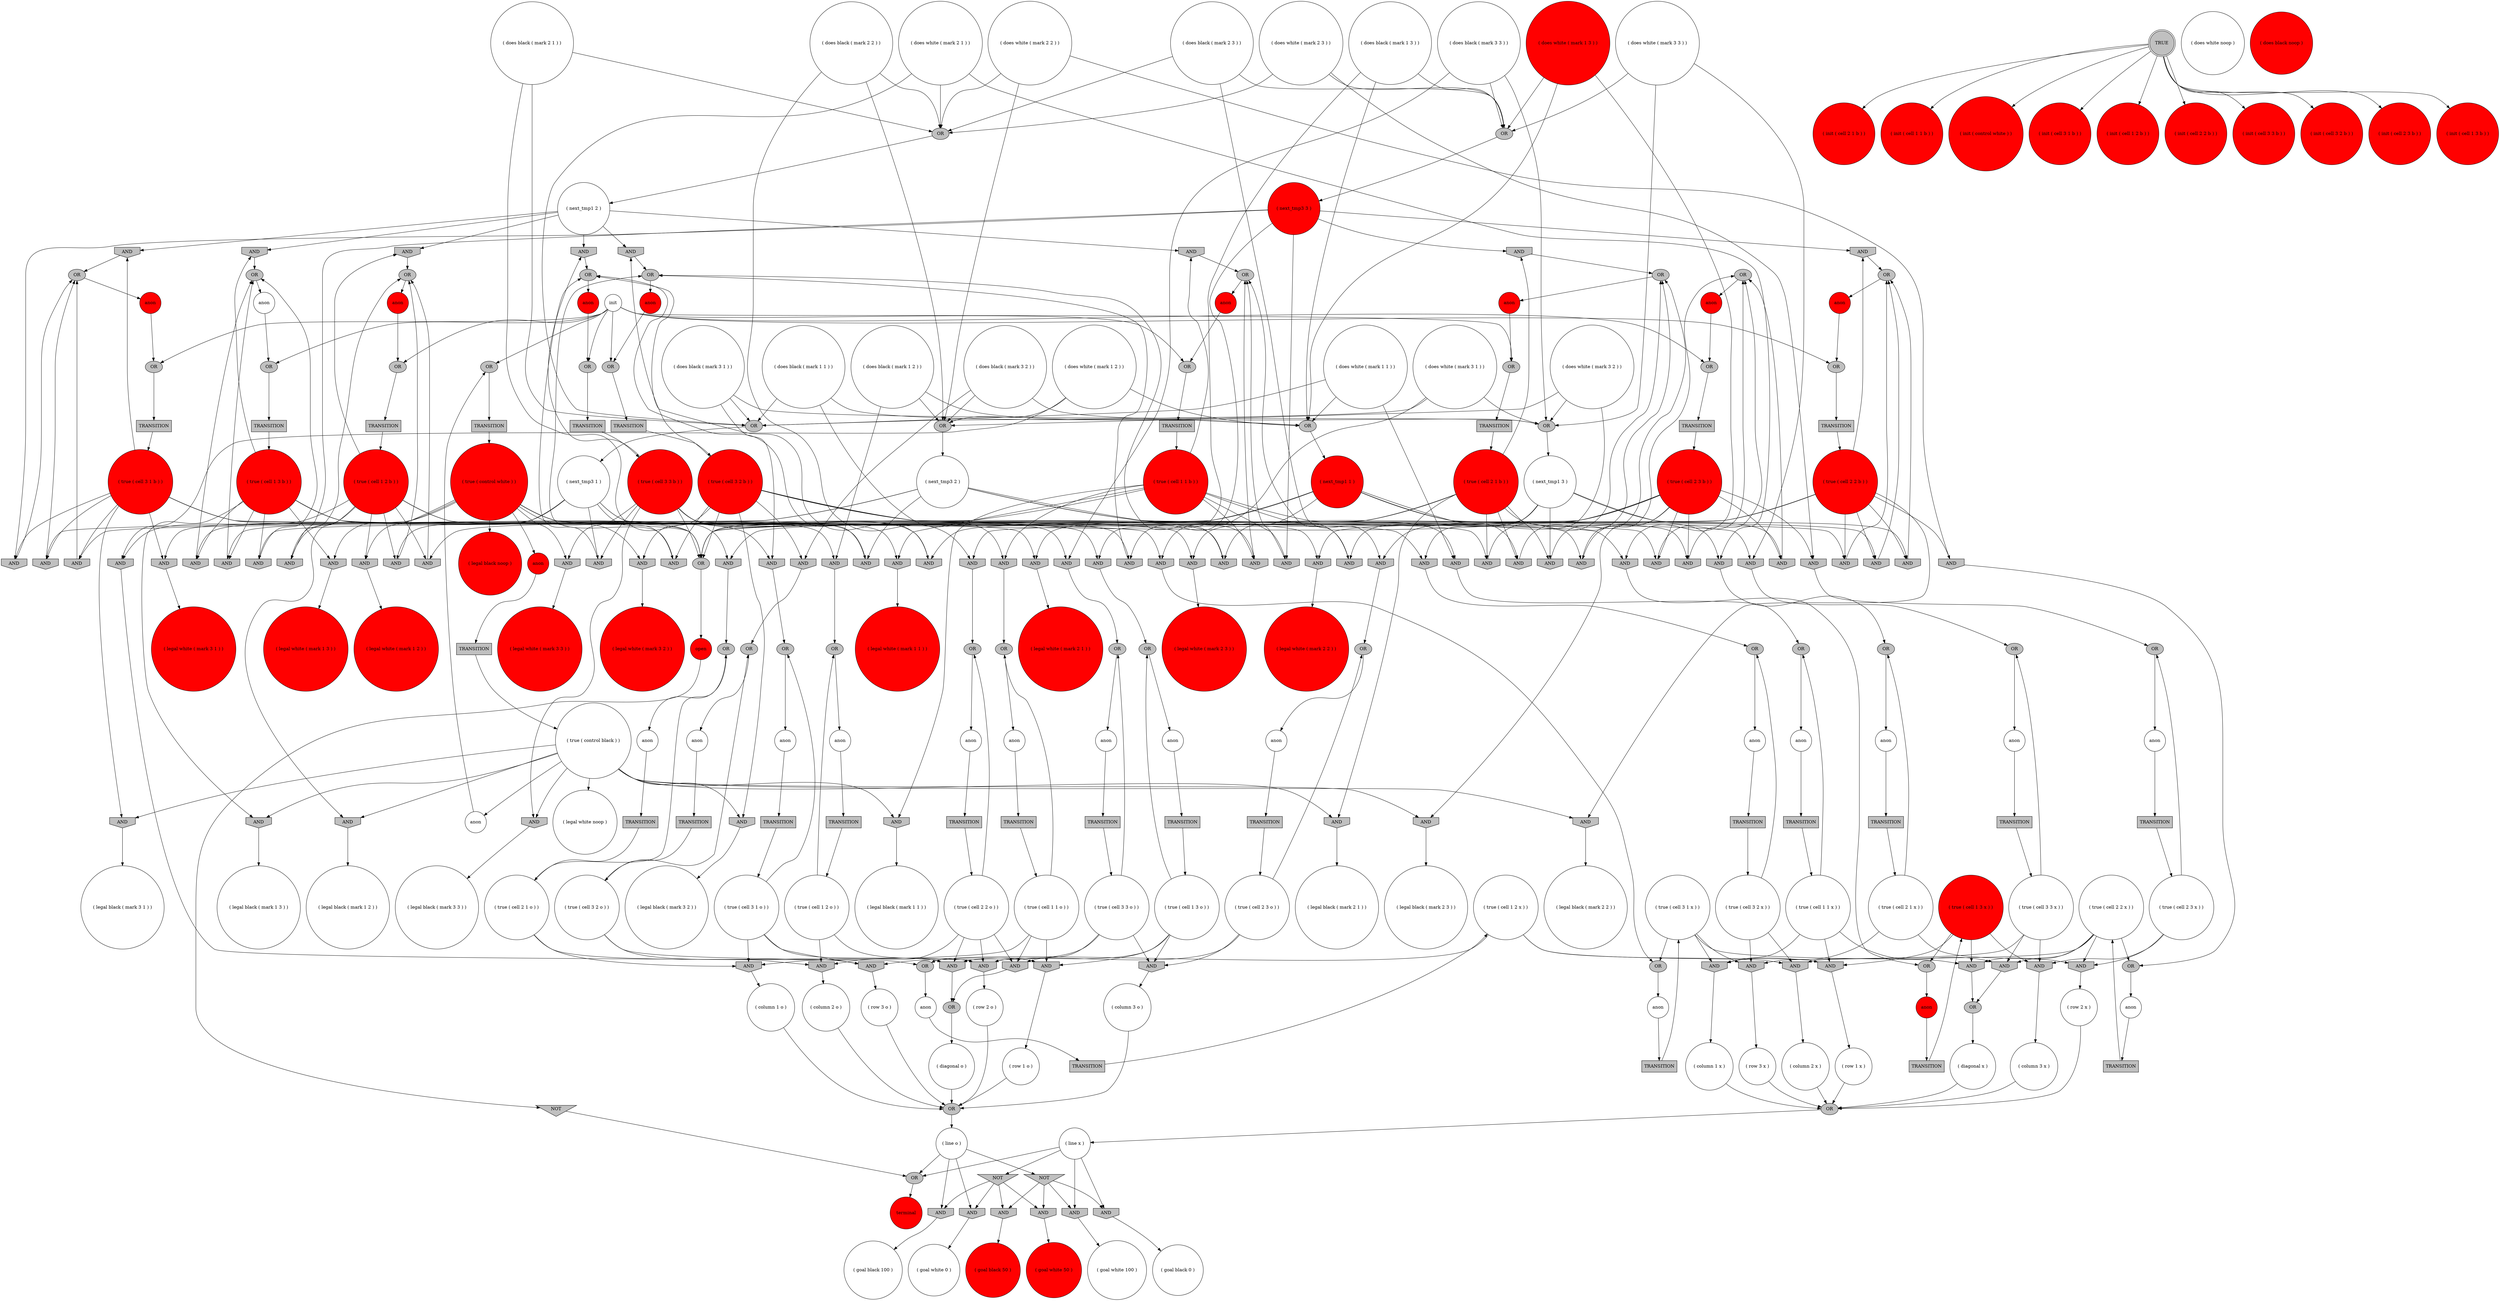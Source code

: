 digraph propNet
{
	"@3110bf99"[shape=ellipse, style= filled, fillcolor=grey, label="OR"]; "@3110bf99"->"@4292eef9"; 
	"@19ca3c6a"[shape=invhouse, style= filled, fillcolor=grey, label="AND"]; "@19ca3c6a"->"@84fc04d"; 
	"@6189c841"[shape=ellipse, style= filled, fillcolor=grey, label="OR"]; "@6189c841"->"@647c2ed9"; 
	"@5b16443e"[shape=box, style= filled, fillcolor=grey, label="TRANSITION"]; "@5b16443e"->"@1c206048"; 
	"@505acb8b"[shape=ellipse, style= filled, fillcolor=grey, label="OR"]; "@505acb8b"->"@78e93be3"; 
	"@2fbb1447"[shape=box, style= filled, fillcolor=grey, label="TRANSITION"]; "@2fbb1447"->"@5b8b9802"; 
	"@41f6a5e9"[shape=circle, style= filled, fillcolor=white, label="anon"]; "@41f6a5e9"->"@54c8ab35"; 
	"@5a959fa9"[shape=ellipse, style= filled, fillcolor=grey, label="OR"]; "@5a959fa9"->"@15253eb5"; 
	"@13159de7"[shape=ellipse, style= filled, fillcolor=grey, label="OR"]; "@13159de7"->"@7031b27a"; 
	"@64e6c17"[shape=box, style= filled, fillcolor=grey, label="TRANSITION"]; "@64e6c17"->"@6ce21f5d"; 
	"@607f3c5b"[shape=invtriangle, style= filled, fillcolor=grey, label="NOT"]; "@607f3c5b"->"@424d4f5e"; "@607f3c5b"->"@54b483bf"; "@607f3c5b"->"@4153abdb"; "@607f3c5b"->"@4097a214"; 
	"@2862fdc2"[shape=circle, style= filled, fillcolor=white, label="( does black ( mark 1 2 ) )"]; "@2862fdc2"->"@37872284"; "@2862fdc2"->"@4f26aa78"; "@2862fdc2"->"@2b842bd6"; 
	"@46e6e5f1"[shape=circle, style= filled, fillcolor=white, label="anon"]; "@46e6e5f1"->"@41282ad4"; 
	"@222f808"[shape=box, style= filled, fillcolor=grey, label="TRANSITION"]; "@222f808"->"@235ff851"; 
	"@5eef4879"[shape=ellipse, style= filled, fillcolor=grey, label="OR"]; "@5eef4879"->"@2f7f30a0"; 
	"@67588300"[shape=invhouse, style= filled, fillcolor=grey, label="AND"]; "@67588300"->"@280685d4"; 
	"@513fc475"[shape=circle, style= filled, fillcolor=red, label="( init ( cell 2 1 b ) )"]; 
	"@302b3e2e"[shape=invhouse, style= filled, fillcolor=grey, label="AND"]; "@302b3e2e"->"@13159de7"; 
	"@1bbbefea"[shape=ellipse, style= filled, fillcolor=grey, label="OR"]; "@1bbbefea"->"@7277073c"; 
	"@78dee892"[shape=box, style= filled, fillcolor=grey, label="TRANSITION"]; "@78dee892"->"@51776d39"; 
	"@55d46b4"[shape=circle, style= filled, fillcolor=red, label="( true ( cell 1 1 b ) )"]; "@55d46b4"->"@53e6692b"; "@55d46b4"->"@20506187"; "@55d46b4"->"@7b1ae274"; "@55d46b4"->"@695f4410"; "@55d46b4"->"@3df9dfd5"; "@55d46b4"->"@3ef63b77"; "@55d46b4"->"@3b56f75d"; "@55d46b4"->"@42aa9567"; "@55d46b4"->"@676c00a9"; 
	"@7ebf324"[shape=circle, style= filled, fillcolor=white, label="anon"]; "@7ebf324"->"@78dee892"; 
	"@501eb4af"[shape=circle, style= filled, fillcolor=white, label="anon"]; "@501eb4af"->"@6b0d29c2"; 
	"@20506187"[shape=invhouse, style= filled, fillcolor=grey, label="AND"]; "@20506187"->"@5eef4879"; 
	"@19ac1e25"[shape=invhouse, style= filled, fillcolor=grey, label="AND"]; "@19ac1e25"->"@13159de7"; 
	"@10bb3372"[shape=circle, style= filled, fillcolor=white, label="( column 1 o )"]; "@10bb3372"->"@27835149"; 
	"@424f5762"[shape=invhouse, style= filled, fillcolor=grey, label="AND"]; "@424f5762"->"@265e24be"; 
	"@290326a1"[shape=circle, style= filled, fillcolor=white, label="( does black ( mark 2 3 ) )"]; "@290326a1"->"@38c57101"; "@290326a1"->"@5a959fa9"; "@290326a1"->"@50bef95e"; 
	"@416ed704"[shape=circle, style= filled, fillcolor=red, label="terminal"]; 
	"@163bb430"[shape=box, style= filled, fillcolor=grey, label="TRANSITION"]; "@163bb430"->"@520b18a8"; 
	"@2e883c86"[shape=circle, style= filled, fillcolor=red, label="( goal black 50 )"]; 
	"@4153abdb"[shape=invhouse, style= filled, fillcolor=grey, label="AND"]; "@4153abdb"->"@4145c27a"; 
	"@75094c7b"[shape=circle, style= filled, fillcolor=white, label="( true ( cell 1 2 o ) )"]; "@75094c7b"->"@3f60ef76"; "@75094c7b"->"@7c91b50f"; "@75094c7b"->"@77c7bb87"; 
	"@4de059d6"[shape=circle, style= filled, fillcolor=white, label="( legal black ( mark 1 3 ) )"]; 
	"@183c3473"[shape=circle, style= filled, fillcolor=red, label="anon"]; "@183c3473"->"@1cba556e"; 
	"@1e4da3e3"[shape=circle, style= filled, fillcolor=white, label="( line o )"]; "@1e4da3e3"->"@8463d02"; "@1e4da3e3"->"@300fa532"; "@1e4da3e3"->"@3e6c7100"; "@1e4da3e3"->"@607f3c5b"; 
	"@d23374d"[shape=invhouse, style= filled, fillcolor=grey, label="AND"]; "@d23374d"->"@89ce410"; 
	"@4e83f71c"[shape=circle, style= filled, fillcolor=red, label="( true ( cell 3 3 b ) )"]; "@4e83f71c"->"@19ca3c6a"; "@4e83f71c"->"@2c2c68e9"; "@4e83f71c"->"@19ac1e25"; "@4e83f71c"->"@521b95a"; "@4e83f71c"->"@e8f3c43"; "@4e83f71c"->"@302b3e2e"; "@4e83f71c"->"@593a7113"; "@4e83f71c"->"@17f7d2ff"; "@4e83f71c"->"@676c00a9"; 
	"@724df132"[shape=box, style= filled, fillcolor=grey, label="TRANSITION"]; "@724df132"->"@20c87d01"; 
	"@76974876"[shape=invhouse, style= filled, fillcolor=grey, label="AND"]; "@76974876"->"@30868754"; 
	"@4292eef9"[shape=circle, style= filled, fillcolor=red, label="anon"]; "@4292eef9"->"@72af4b81"; 
	"@55a5cd40"[shape=ellipse, style= filled, fillcolor=grey, label="OR"]; "@55a5cd40"->"@784650ad"; 
	"@1fe569ac"[shape=circle, style= filled, fillcolor=red, label="( true ( cell 3 1 b ) )"]; "@1fe569ac"->"@1f10be5d"; "@1fe569ac"->"@3d133ead"; "@1fe569ac"->"@67588300"; "@1fe569ac"->"@7fb85da4"; "@1fe569ac"->"@416ba050"; "@1fe569ac"->"@5c2147cb"; "@1fe569ac"->"@2db8d536"; "@1fe569ac"->"@676c00a9"; "@1fe569ac"->"@47c65163"; 
	"@22802495"[shape=invhouse, style= filled, fillcolor=grey, label="AND"]; "@22802495"->"@ed39e86"; 
	"@3e6c7100"[shape=ellipse, style= filled, fillcolor=grey, label="OR"]; "@3e6c7100"->"@416ed704"; 
	"@7ef81c84"[shape=circle, style= filled, fillcolor=white, label="( does black ( mark 2 2 ) )"]; "@7ef81c84"->"@4f26aa78"; "@7ef81c84"->"@5a959fa9"; "@7ef81c84"->"@19e6018b"; 
	"@29b2c6b7"[shape=box, style= filled, fillcolor=grey, label="TRANSITION"]; "@29b2c6b7"->"@75094c7b"; 
	"@19fa3f20"[shape=invhouse, style= filled, fillcolor=grey, label="AND"]; "@19fa3f20"->"@7afd3d0d"; 
	"@51776d39"[shape=circle, style= filled, fillcolor=white, label="( true ( cell 1 2 x ) )"]; "@51776d39"->"@570fd91e"; "@51776d39"->"@634fbcac"; "@51776d39"->"@22802495"; 
	"@20c87d01"[shape=circle, style= filled, fillcolor=white, label="( true ( cell 2 3 x ) )"]; "@20c87d01"->"@475170bc"; "@20c87d01"->"@3136a0bc"; "@20c87d01"->"@3471e26d"; 
	"@30762031"[shape=invhouse, style= filled, fillcolor=grey, label="AND"]; "@30762031"->"@30868754"; 
	"@2f29f8aa"[shape=invhouse, style= filled, fillcolor=grey, label="AND"]; "@2f29f8aa"->"@6f02243e"; 
	"@599a2875"[shape=circle, style= filled, fillcolor=white, label="( does black ( mark 1 3 ) )"]; "@599a2875"->"@37872284"; "@599a2875"->"@27e0b4d8"; "@599a2875"->"@50bef95e"; 
	"@d689844"[shape=ellipse, style= filled, fillcolor=grey, label="OR"]; "@d689844"->"@4de49f3c"; 
	"@6f02243e"[shape=ellipse, style= filled, fillcolor=grey, label="OR"]; "@6f02243e"->"@75999b61"; 
	"@1b0c366b"[shape=invhouse, style= filled, fillcolor=grey, label="AND"]; "@1b0c366b"->"@6915fc29"; 
	"@7031b27a"[shape=circle, style= filled, fillcolor=red, label="anon"]; "@7031b27a"->"@1bbbefea"; 
	"@7fe184a1"[shape=circle, style= filled, fillcolor=red, label="anon"]; "@7fe184a1"->"@3b577220"; 
	"@45553d72"[shape=invhouse, style= filled, fillcolor=grey, label="AND"]; "@45553d72"->"@185af219"; 
	"@1080b7fd"[shape=ellipse, style= filled, fillcolor=grey, label="OR"]; "@1080b7fd"->"@5f532e"; 
	"@50ec4d43"[shape=circle, style= filled, fillcolor=red, label="( legal white ( mark 2 1 ) )"]; 
	"@53639459"[shape=invhouse, style= filled, fillcolor=grey, label="AND"]; "@53639459"->"@2ecaa79e"; 
	"@2c99b437"[shape=circle, style= filled, fillcolor=white, label="( does white ( mark 2 3 ) )"]; "@2c99b437"->"@5b09f852"; "@2c99b437"->"@5a959fa9"; "@2c99b437"->"@50bef95e"; 
	"@75999b61"[shape=circle, style= filled, fillcolor=white, label="( diagonal x )"]; "@75999b61"->"@7b429b9f"; 
	"@521b95a"[shape=invhouse, style= filled, fillcolor=grey, label="AND"]; "@521b95a"->"@505acb8b"; 
	"@2f7f30a0"[shape=circle, style= filled, fillcolor=red, label="anon"]; "@2f7f30a0"->"@1080b7fd"; 
	"@5af3a14"[shape=ellipse, style= filled, fillcolor=grey, label="OR"]; "@5af3a14"->"@330df9f6"; 
	"@66a01572"[shape=invhouse, style= filled, fillcolor=grey, label="AND"]; "@66a01572"->"@4cf1d2a4"; 
	"@ceaf7f0"[shape=box, style= filled, fillcolor=grey, label="TRANSITION"]; "@ceaf7f0"->"@357c5b44"; 
	"@3301b608"[shape=circle, style= filled, fillcolor=white, label="( does black ( mark 3 3 ) )"]; "@3301b608"->"@521b95a"; "@3301b608"->"@5af3a14"; "@3301b608"->"@50bef95e"; 
	"@502e12e5"[shape=invhouse, style= filled, fillcolor=grey, label="AND"]; "@502e12e5"->"@33211ee7"; 
	"@4ebca121"[shape=ellipse, style= filled, fillcolor=grey, label="OR"]; "@4ebca121"->"@41f6a5e9"; 
	"@7f4165d0"[shape=invhouse, style= filled, fillcolor=grey, label="AND"]; "@7f4165d0"->"@4cf1d2a4"; 
	"@ed39e86"[shape=circle, style= filled, fillcolor=white, label="( row 1 x )"]; "@ed39e86"->"@7b429b9f"; 
	"@5f998f30"[shape=invhouse, style= filled, fillcolor=grey, label="AND"]; "@5f998f30"->"@3c873f94"; 
	"@7fb85da4"[shape=invhouse, style= filled, fillcolor=grey, label="AND"]; "@7fb85da4"->"@724715dd"; 
	"@3c873f94"[shape=ellipse, style= filled, fillcolor=grey, label="OR"]; "@3c873f94"->"@535f2c97"; 
	"@780e4aa6"[shape=circle, style= filled, fillcolor=white, label="anon"]; "@780e4aa6"->"@5b16443e"; 
	"@40471d1f"[shape=invhouse, style= filled, fillcolor=grey, label="AND"]; "@40471d1f"->"@197ef254"; 
	"@6d29cb02"[shape=circle, style= filled, fillcolor=white, label="( true ( cell 2 2 x ) )"]; "@6d29cb02"->"@570fd91e"; "@6d29cb02"->"@5e0ed38d"; "@6d29cb02"->"@d689844"; "@6d29cb02"->"@3136a0bc"; "@6d29cb02"->"@2f29f8aa"; 
	"@672825c9"[shape=invhouse, style= filled, fillcolor=grey, label="AND"]; "@672825c9"->"@761b5baf"; 
	"@52863cf9"[shape=ellipse, style= filled, fillcolor=grey, label="OR"]; "@52863cf9"->"@461541fb"; 
	"@6901960a"[shape=circle, style= filled, fillcolor=white, label="anon"]; "@6901960a"->"@433b8611"; 
	"@68f392bc"[shape=circle, style= filled, fillcolor=white, label="( next_tmp3 1 )"]; "@68f392bc"->"@6fc2a644"; "@68f392bc"->"@19ac1e25"; "@68f392bc"->"@595fb8e"; "@68f392bc"->"@30762031"; "@68f392bc"->"@e7858ab"; "@68f392bc"->"@79708fc8"; 
	"@18142dc4"[shape=box, style= filled, fillcolor=grey, label="TRANSITION"]; "@18142dc4"->"@183aeac3"; 
	"@520b18a8"[shape=circle, style= filled, fillcolor=white, label="( true ( cell 3 3 o ) )"]; "@520b18a8"->"@526b0a81"; "@520b18a8"->"@505acb8b"; "@520b18a8"->"@cdabdca"; "@520b18a8"->"@6d1f9295"; 
	"@5516d3dc"[shape=circle, style= filled, fillcolor=red, label="( init ( cell 1 1 b ) )"]; 
	"@7c91b50f"[shape=ellipse, style= filled, fillcolor=grey, label="OR"]; "@7c91b50f"->"@42062bad"; 
	"@18977673"[shape=ellipse, style= filled, fillcolor=grey, label="OR"]; "@18977673"->"@7fe184a1"; 
	"@593a7113"[shape=invhouse, style= filled, fillcolor=grey, label="AND"]; "@593a7113"->"@13159de7"; 
	"@78ac4093"[shape=circle, style= filled, fillcolor=red, label="( init ( control white ) )"]; 
	"@79708fc8"[shape=invhouse, style= filled, fillcolor=grey, label="AND"]; "@79708fc8"->"@18977673"; 
	"@12da22e9"[shape=circle, style= filled, fillcolor=red, label="anon"]; "@12da22e9"->"@233059cc"; 
	"@34d2b4a1"[shape=circle, style= filled, fillcolor=white, label="( does black ( mark 3 2 ) )"]; "@34d2b4a1"->"@5af3a14"; "@34d2b4a1"->"@4f26aa78"; "@34d2b4a1"->"@45553d72"; 
	"@233059cc"[shape=box, style= filled, fillcolor=grey, label="TRANSITION"]; "@233059cc"->"@157052cb"; 
	"@37872284"[shape=ellipse, style= filled, fillcolor=grey, label="OR"]; "@37872284"->"@8eb2497"; 
	"@30d73d83"[shape=circle, style= filled, fillcolor=white, label="( legal white noop )"]; 
	"@197ef254"[shape=circle, style= filled, fillcolor=red, label="( legal white ( mark 3 2 ) )"]; 
	"@65b2b2f0"[shape=invhouse, style= filled, fillcolor=grey, label="AND"]; "@65b2b2f0"->"@d689844"; 
	"@3136a0bc"[shape=invhouse, style= filled, fillcolor=grey, label="AND"]; "@3136a0bc"->"@44b0c913"; 
	"@2c74bc49"[shape=invhouse, style= filled, fillcolor=grey, label="AND"]; "@2c74bc49"->"@3110bf99"; 
	"@40868ba"[shape=circle, style= filled, fillcolor=red, label="( init ( cell 3 1 b ) )"]; 
	"@19e6018b"[shape=invhouse, style= filled, fillcolor=grey, label="AND"]; "@19e6018b"->"@61025594"; 
	"@7381d4e0"[shape=circle, style= filled, fillcolor=white, label="( next_tmp3 2 )"]; "@7381d4e0"->"@3f08e8b"; "@7381d4e0"->"@7fb85da4"; "@7381d4e0"->"@343b79ee"; "@7381d4e0"->"@302b3e2e"; "@7381d4e0"->"@3b56f75d"; "@7381d4e0"->"@61d547f5"; 
	"@183aeac3"[shape=circle, style= filled, fillcolor=red, label="( true ( cell 3 2 b ) )"]; "@183aeac3"->"@595fb8e"; "@183aeac3"->"@40471d1f"; "@183aeac3"->"@48112b54"; "@183aeac3"->"@66a01572"; "@183aeac3"->"@76aeb503"; "@183aeac3"->"@45553d72"; "@183aeac3"->"@52cc6a6e"; "@183aeac3"->"@7f4165d0"; "@183aeac3"->"@676c00a9"; 
	"@32693b5"[shape=circle, style= filled, fillcolor=red, label="( true ( control white ) )"]; "@32693b5"->"@7b492e5b"; "@32693b5"->"@19ca3c6a"; "@32693b5"->"@65931596"; "@32693b5"->"@40471d1f"; "@32693b5"->"@1b0c366b"; "@32693b5"->"@672825c9"; "@32693b5"->"@3df9dfd5"; "@32693b5"->"@4c623b03"; "@32693b5"->"@26170092"; "@32693b5"->"@12da22e9"; "@32693b5"->"@47c65163"; 
	"@78e93be3"[shape=circle, style= filled, fillcolor=white, label="anon"]; "@78e93be3"->"@163bb430"; 
	"@e8f3c43"[shape=invhouse, style= filled, fillcolor=grey, label="AND"]; "@e8f3c43"->"@55a5cd40"; 
	"@4145c27a"[shape=circle, style= filled, fillcolor=white, label="( goal white 100 )"]; 
	"@416ba050"[shape=invhouse, style= filled, fillcolor=grey, label="AND"]; "@416ba050"->"@1dbf4413"; 
	"@76aeb503"[shape=invhouse, style= filled, fillcolor=grey, label="AND"]; "@76aeb503"->"@4cf1d2a4"; 
	"@1213dc90"[shape=circle, style= filled, fillcolor=red, label="( true ( cell 2 2 b ) )"]; "@1213dc90"->"@14b3fd5d"; "@1213dc90"->"@65b2b2f0"; "@1213dc90"->"@1b0c366b"; "@1213dc90"->"@47ec5c40"; "@1213dc90"->"@79708fc8"; "@1213dc90"->"@d23374d"; "@1213dc90"->"@b881485"; "@1213dc90"->"@19e6018b"; "@1213dc90"->"@676c00a9"; 
	"@2db8d536"[shape=invhouse, style= filled, fillcolor=grey, label="AND"]; "@2db8d536"->"@724715dd"; 
	"@12da712a"[shape=box, style= filled, fillcolor=grey, label="TRANSITION"]; "@12da712a"->"@52cf284b"; 
	"@18fbb359"[shape=circle, style= filled, fillcolor=white, label="( legal black ( mark 3 3 ) )"]; 
	"@65931596"[shape=invhouse, style= filled, fillcolor=grey, label="AND"]; "@65931596"->"@50ec4d43"; 
	"@66abad8f"[shape=circle, style= filled, fillcolor=white, label="anon"]; "@66abad8f"->"@64e6c17"; 
	"@65a0d55"[shape=circle, style= filled, fillcolor=white, label="( legal black ( mark 2 1 ) )"]; 
	"@6f0a9476"[shape=circle, style= filled, fillcolor=white, label="( legal black ( mark 3 2 ) )"]; 
	"@38c57101"[shape=invhouse, style= filled, fillcolor=grey, label="AND"]; "@38c57101"->"@231d8cb8"; 
	"@d3eb77e"[shape=ellipse, style= filled, fillcolor=grey, label="OR"]; "@d3eb77e"->"@63a4c512"; 
	"@461541fb"[shape=box, style= filled, fillcolor=grey, label="TRANSITION"]; "@461541fb"->"@1fe569ac"; 
	"@1ffc159e"[shape=circle, style= filled, fillcolor=white, label="anon"]; "@1ffc159e"->"@69a5d3d"; 
	"@6e6a937"[shape=circle, style= filled, fillcolor=white, label="( row 3 o )"]; "@6e6a937"->"@27835149"; 
	"@300eff16"[shape=invhouse, style= filled, fillcolor=grey, label="AND"]; "@300eff16"->"@469cbc0d"; 
	"@4097a214"[shape=invhouse, style= filled, fillcolor=grey, label="AND"]; "@4097a214"->"@2a1a3ee9"; 
	"@4316d666"[shape=circle, style= filled, fillcolor=white, label="( legal black ( mark 3 1 ) )"]; 
	"@1f10be5d"[shape=invhouse, style= filled, fillcolor=grey, label="AND"]; "@1f10be5d"->"@724715dd"; 
	"@7b429b9f"[shape=ellipse, style= filled, fillcolor=grey, label="OR"]; "@7b429b9f"->"@51f722f1"; 
	"@4cf1d2a4"[shape=ellipse, style= filled, fillcolor=grey, label="OR"]; "@4cf1d2a4"->"@183c3473"; 
	"@761b5baf"[shape=circle, style= filled, fillcolor=red, label="( legal white ( mark 2 3 ) )"]; 
	"@77d7aa76"[shape=circle, style= filled, fillcolor=white, label="( does black ( mark 1 1 ) )"]; "@77d7aa76"->"@7b1ae274"; "@77d7aa76"->"@37872284"; "@77d7aa76"->"@1c48b34d"; 
	"@500e366b"[shape=circle, style= filled, fillcolor=red, label="( init ( cell 1 2 b ) )"]; 
	"@47ec5c40"[shape=invhouse, style= filled, fillcolor=grey, label="AND"]; "@47ec5c40"->"@18977673"; 
	"@2b815118"[shape=invhouse, style= filled, fillcolor=grey, label="AND"]; "@2b815118"->"@772a15e5"; 
	"@157052cb"[shape=circle, style= filled, fillcolor=white, label="( true ( control black ) )"]; "@157052cb"->"@2c2c68e9"; "@157052cb"->"@3dfa7244"; "@157052cb"->"@45aba779"; "@157052cb"->"@30d73d83"; "@157052cb"->"@48112b54"; "@157052cb"->"@2b815118"; "@157052cb"->"@4f2a7490"; "@157052cb"->"@5c2147cb"; "@157052cb"->"@d23374d"; "@157052cb"->"@42aa9567"; "@157052cb"->"@300eff16"; 
	"@7b35f90"[shape=circle, style= filled, fillcolor=white, label="anon"]; "@7b35f90"->"@2fbb1447"; 
	"@4d62a96e"[shape=circle, style= filled, fillcolor=white, label="( column 2 x )"]; "@4d62a96e"->"@7b429b9f"; 
	"@7acc53cc"[shape=circle, style= filled, fillcolor=white, label="anon"]; "@7acc53cc"->"@ceaf7f0"; 
	"@6a05b14f"[shape=circle, style= filled, fillcolor=white, label="init"]; "@6a05b14f"->"@4f83f9df"; "@6a05b14f"->"@6189c841"; "@6a05b14f"->"@6b0d29c2"; "@6a05b14f"->"@3b577220"; "@6a05b14f"->"@72af4b81"; "@6a05b14f"->"@52863cf9"; "@6a05b14f"->"@d3eb77e"; "@6a05b14f"->"@1bbbefea"; "@6a05b14f"->"@1080b7fd"; "@6a05b14f"->"@1cba556e"; 
	"@1d9ee9af"[shape=box, style= filled, fillcolor=grey, label="TRANSITION"]; "@1d9ee9af"->"@77a3e2f7"; 
	"@5c7697b7"[shape=circle, style= filled, fillcolor=white, label="( does black ( mark 2 1 ) )"]; "@5c7697b7"->"@6b6b1935"; "@5c7697b7"->"@5a959fa9"; "@5c7697b7"->"@1c48b34d"; 
	"@1dbf4413"[shape=ellipse, style= filled, fillcolor=grey, label="OR"]; "@1dbf4413"->"@780e4aa6"; 
	"@57afb22a"[shape=circle, style= filled, fillcolor=red, label="( legal white ( mark 1 2 ) )"]; 
	"@7ef1accd"[shape=invhouse, style= filled, fillcolor=grey, label="AND"]; "@7ef1accd"->"@634fbcac"; 
	"@6b6b1935"[shape=invhouse, style= filled, fillcolor=grey, label="AND"]; "@6b6b1935"->"@1146eae3"; 
	"@1c206048"[shape=circle, style= filled, fillcolor=white, label="( true ( cell 3 1 x ) )"]; "@1c206048"->"@74c3b0c9"; "@1c206048"->"@1dbf4413"; "@1c206048"->"@5e0ed38d"; "@1c206048"->"@424f5762"; 
	"@772a15e5"[shape=circle, style= filled, fillcolor=white, label="( legal black ( mark 1 2 ) )"]; 
	"@72af4b81"[shape=ellipse, style= filled, fillcolor=grey, label="OR"]; "@72af4b81"->"@14e7dc19"; 
	"@40664651"[shape=circle, style= filled, fillcolor=white, label="( column 1 x )"]; "@40664651"->"@7b429b9f"; 
	"@4373e9ea"[shape=circle, style= filled, fillcolor=white, label="( diagonal o )"]; "@4373e9ea"->"@27835149"; 
	"@343b79ee"[shape=invhouse, style= filled, fillcolor=grey, label="AND"]; "@343b79ee"->"@3110bf99"; 
	"@3413e5b7"[shape=box, style= filled, fillcolor=grey, label="TRANSITION"]; "@3413e5b7"->"@1f62fe39"; 
	"@54b483bf"[shape=invhouse, style= filled, fillcolor=grey, label="AND"]; "@54b483bf"->"@2e883c86"; 
	"@18ec9ac8"[shape=circle, style= filled, fillcolor=red, label="anon"]; "@18ec9ac8"->"@52863cf9"; 
	"@235ff851"[shape=circle, style= filled, fillcolor=red, label="( true ( cell 2 1 b ) )"]; "@235ff851"->"@7c5bc9e5"; "@235ff851"->"@5f998f30"; "@235ff851"->"@6b6b1935"; "@235ff851"->"@3f08e8b"; "@235ff851"->"@65931596"; "@235ff851"->"@58eaf9b7"; "@235ff851"->"@4f2a7490"; "@235ff851"->"@676c00a9"; "@235ff851"->"@19fa3f20"; 
	"@84fc04d"[shape=circle, style= filled, fillcolor=red, label="( legal white ( mark 3 3 ) )"]; 
	"@63a4c512"[shape=box, style= filled, fillcolor=grey, label="TRANSITION"]; "@63a4c512"->"@787935a1"; 
	"@570fd91e"[shape=invhouse, style= filled, fillcolor=grey, label="AND"]; "@570fd91e"->"@4d62a96e"; 
	"@2c651db0"[shape=circle, style= filled, fillcolor=white, label="( column 2 o )"]; "@2c651db0"->"@27835149"; 
	"@591b1427"[shape=circle, style= filled, fillcolor=white, label="( does white noop )"]; 
	"@8463d02"[shape=invhouse, style= filled, fillcolor=grey, label="AND"]; "@8463d02"->"@7b4dafd8"; 
	"@77c7bb87"[shape=invhouse, style= filled, fillcolor=grey, label="AND"]; "@77c7bb87"->"@4d19dc97"; 
	"@7afd3d0d"[shape=ellipse, style= filled, fillcolor=grey, label="OR"]; "@7afd3d0d"->"@7b35f90"; 
	"@42062bad"[shape=circle, style= filled, fillcolor=white, label="anon"]; "@42062bad"->"@29b2c6b7"; 
	"@2a1a3ee9"[shape=circle, style= filled, fillcolor=white, label="( goal black 0 )"]; 
	"@5841ec81"[shape=circle, style= filled, fillcolor=red, label="( init ( cell 2 2 b ) )"]; 
	"@3f60ef76"[shape=invhouse, style= filled, fillcolor=grey, label="AND"]; "@3f60ef76"->"@2c651db0"; 
	"@71794a83"[shape=circle, style= filled, fillcolor=white, label="( true ( cell 2 2 o ) )"]; "@71794a83"->"@3f60ef76"; "@71794a83"->"@76e02677"; "@71794a83"->"@cdabdca"; "@71794a83"->"@61025594"; "@71794a83"->"@502e12e5"; 
	"@469cbc0d"[shape=circle, style= filled, fillcolor=white, label="( legal black ( mark 2 3 ) )"]; 
	"@224a2971"[shape=circle, style= filled, fillcolor=white, label="( column 3 x )"]; "@224a2971"->"@7b429b9f"; 
	"@5b8b9802"[shape=circle, style= filled, fillcolor=white, label="( true ( cell 2 1 x ) )"]; "@5b8b9802"->"@74c3b0c9"; "@5b8b9802"->"@3136a0bc"; "@5b8b9802"->"@7afd3d0d"; 
	"@54c8ab35"[shape=box, style= filled, fillcolor=grey, label="TRANSITION"]; "@54c8ab35"->"@6c847916"; 
	"@2d30b676"[shape=circle, style= filled, fillcolor=red, label="( does black noop )"]; 
	"@3471e26d"[shape=invhouse, style= filled, fillcolor=grey, label="AND"]; "@3471e26d"->"@224a2971"; 
	"@3b56f75d"[shape=invhouse, style= filled, fillcolor=grey, label="AND"]; "@3b56f75d"->"@5eef4879"; 
	"@2b842bd6"[shape=invhouse, style= filled, fillcolor=grey, label="AND"]; "@2b842bd6"->"@7c91b50f"; 
	"@61025594"[shape=ellipse, style= filled, fillcolor=grey, label="OR"]; "@61025594"->"@6040994d"; 
	"@5c2147cb"[shape=invhouse, style= filled, fillcolor=grey, label="AND"]; "@5c2147cb"->"@4316d666"; 
	"@5f532e"[shape=box, style= filled, fillcolor=grey, label="TRANSITION"]; "@5f532e"->"@55d46b4"; 
	"@7b79f9d"[shape=circle, style= filled, fillcolor=white, label="( does white ( mark 2 2 ) )"]; "@7b79f9d"->"@65b2b2f0"; "@7b79f9d"->"@4f26aa78"; "@7b79f9d"->"@5a959fa9"; 
	"@3b577220"[shape=ellipse, style= filled, fillcolor=grey, label="OR"]; "@3b577220"->"@2bffef5a"; 
	"@4e2d4656"[shape=circle, style= filled, fillcolor=white, label="( column 3 o )"]; "@4e2d4656"->"@27835149"; 
	"@373afe05"[shape=invhouse, style= filled, fillcolor=grey, label="AND"]; "@373afe05"->"@3110bf99"; 
	"@64af328d"[shape=circle, style= filled, fillcolor=red, label="( legal white ( mark 1 1 ) )"]; 
	"@3ef63b77"[shape=invhouse, style= filled, fillcolor=grey, label="AND"]; "@3ef63b77"->"@5eef4879"; 
	"@330df9f6"[shape=circle, style= filled, fillcolor=white, label="( next_tmp1 3 )"]; "@330df9f6"->"@1cde878c"; "@330df9f6"->"@47ec5c40"; "@330df9f6"->"@373afe05"; "@330df9f6"->"@58eaf9b7"; "@330df9f6"->"@3ef63b77"; "@330df9f6"->"@6d1357ad"; 
	"@42aa9567"[shape=invhouse, style= filled, fillcolor=grey, label="AND"]; "@42aa9567"->"@b454785"; 
	"@b881485"[shape=invhouse, style= filled, fillcolor=grey, label="AND"]; "@b881485"->"@18977673"; 
	"@50bef95e"[shape=ellipse, style= filled, fillcolor=grey, label="OR"]; "@50bef95e"->"@29e5b3bc"; 
	"@2b968df0"[shape=circle, style= filled, fillcolor=red, label="( init ( cell 3 3 b ) )"]; 
	"@5b09f852"[shape=invhouse, style= filled, fillcolor=grey, label="AND"]; "@5b09f852"->"@475170bc"; 
	"@7c5bc9e5"[shape=invhouse, style= filled, fillcolor=grey, label="AND"]; "@7c5bc9e5"->"@3c873f94"; 
	"@2c2c68e9"[shape=invhouse, style= filled, fillcolor=grey, label="AND"]; "@2c2c68e9"->"@18fbb359"; 
	"@357c5b44"[shape=circle, style= filled, fillcolor=white, label="( true ( cell 3 2 o ) )"]; "@357c5b44"->"@3f60ef76"; "@357c5b44"->"@185af219"; "@357c5b44"->"@6d1f9295"; 
	"@5b4294b0"[shape=circle, style= filled, fillcolor=red, label="( goal white 50 )"]; 
	"@14b3fd5d"[shape=invhouse, style= filled, fillcolor=grey, label="AND"]; "@14b3fd5d"->"@18977673"; 
	"@1b754fb1"[shape=invhouse, style= filled, fillcolor=grey, label="AND"]; "@1b754fb1"->"@2ecaa79e"; 
	"@73d1a5df"[shape=circle, style= filled, fillcolor=red, label="( true ( cell 2 3 b ) )"]; "@73d1a5df"->"@5b09f852"; "@73d1a5df"->"@672825c9"; "@73d1a5df"->"@343b79ee"; "@73d1a5df"->"@373afe05"; "@73d1a5df"->"@e7858ab"; "@73d1a5df"->"@2c74bc49"; "@73d1a5df"->"@38c57101"; "@73d1a5df"->"@676c00a9"; "@73d1a5df"->"@300eff16"; 
	"@3468a71c"[shape=circle, style= filled, fillcolor=white, label="( does white ( mark 2 1 ) )"]; "@3468a71c"->"@5a959fa9"; "@3468a71c"->"@1c48b34d"; "@3468a71c"->"@19fa3f20"; 
	"@613c9936"[shape=circle, style= filled, fillcolor=white, label="( row 2 o )"]; "@613c9936"->"@27835149"; 
	"@52cc6a6e"[shape=invhouse, style= filled, fillcolor=grey, label="AND"]; "@52cc6a6e"->"@13a7c48c"; 
	"@44b0c913"[shape=circle, style= filled, fillcolor=white, label="( row 2 x )"]; "@44b0c913"->"@7b429b9f"; 
	"@14e7dc19"[shape=box, style= filled, fillcolor=grey, label="TRANSITION"]; "@14e7dc19"->"@73d1a5df"; 
	"@7568f5ed"[shape=circle, style= filled, fillcolor=red, label="( legal white ( mark 3 1 ) )"]; 
	"@27b170a3"[shape=circle, style= filled, fillcolor=red, label="( legal white ( mark 1 3 ) )"]; 
	"@280685d4"[shape=ellipse, style= filled, fillcolor=grey, label="OR"]; "@280685d4"->"@443c35d3"; 
	"@4f83f9df"[shape=ellipse, style= filled, fillcolor=grey, label="OR"]; "@4f83f9df"->"@222f808"; 
	"@7b4dafd8"[shape=circle, style= filled, fillcolor=white, label="( goal black 100 )"]; 
	"@568653d9"[shape=box, style= filled, fillcolor=grey, label="TRANSITION"]; "@568653d9"->"@464b8634"; 
	"@cdabdca"[shape=invhouse, style= filled, fillcolor=grey, label="AND"]; "@cdabdca"->"@33211ee7"; 
	"@6b58cd68"[shape=circle, style= filled, fillcolor=white, label="anon"]; "@6b58cd68"->"@1d9ee9af"; 
	"@e7858ab"[shape=invhouse, style= filled, fillcolor=grey, label="AND"]; "@e7858ab"->"@3110bf99"; 
	"@464b8634"[shape=circle, style= filled, fillcolor=red, label="( true ( cell 1 3 b ) )"]; "@464b8634"->"@7b492e5b"; "@464b8634"->"@76974876"; "@464b8634"->"@3dfa7244"; "@464b8634"->"@1cde878c"; "@464b8634"->"@27e0b4d8"; "@464b8634"->"@30762031"; "@464b8634"->"@7a1a3d09"; "@464b8634"->"@61d547f5"; "@464b8634"->"@676c00a9"; 
	"@606141c1"[shape=circle, style= filled, fillcolor=white, label="( does white ( mark 3 1 ) )"]; "@606141c1"->"@416ba050"; "@606141c1"->"@5af3a14"; "@606141c1"->"@1c48b34d"; 
	"@6d1357ad"[shape=invhouse, style= filled, fillcolor=grey, label="AND"]; "@6d1357ad"->"@2ecaa79e"; 
	"@3d133ead"[shape=invhouse, style= filled, fillcolor=grey, label="AND"]; "@3d133ead"->"@724715dd"; 
	"@7277073c"[shape=box, style= filled, fillcolor=grey, label="TRANSITION"]; "@7277073c"->"@4e83f71c"; 
	"@8eb2497"[shape=circle, style= filled, fillcolor=red, label="( next_tmp1 1 )"]; "@8eb2497"->"@5f998f30"; "@8eb2497"->"@2c74bc49"; "@8eb2497"->"@17f7d2ff"; "@8eb2497"->"@7f4165d0"; "@8eb2497"->"@b881485"; "@8eb2497"->"@2db8d536"; 
	"@4d19dc97"[shape=circle, style= filled, fillcolor=white, label="( row 1 o )"]; "@4d19dc97"->"@27835149"; 
	"@89ce410"[shape=circle, style= filled, fillcolor=white, label="( legal black ( mark 2 2 ) )"]; 
	"@317b06ff"[shape=circle, style= filled, fillcolor=red, label="( init ( cell 3 2 b ) )"]; 
	"@58eaf9b7"[shape=invhouse, style= filled, fillcolor=grey, label="AND"]; "@58eaf9b7"->"@3c873f94"; 
	"@15c52375"[shape=circle, style= filled, fillcolor=white, label="( does white ( mark 1 2 ) )"]; "@15c52375"->"@7ef1accd"; "@15c52375"->"@37872284"; "@15c52375"->"@4f26aa78"; 
	"@5c924417"[shape=ellipse, style= filled, fillcolor=grey, label="OR"]; "@5c924417"->"@6b4717c"; 
	"@51f722f1"[shape=circle, style= filled, fillcolor=white, label="( line x )"]; "@51f722f1"->"@3e6c7100"; "@51f722f1"->"@565e329e"; "@51f722f1"->"@4153abdb"; "@51f722f1"->"@4097a214"; 
	"@6b0d29c2"[shape=ellipse, style= filled, fillcolor=grey, label="OR"]; "@6b0d29c2"->"@568653d9"; 
	"@45c9d650"[shape=box, style= filled, fillcolor=grey, label="TRANSITION"]; "@45c9d650"->"@6d29cb02"; 
	"@717ec56c"[shape=circle, style= filled, fillcolor=white, label="( true ( cell 2 3 o ) )"]; "@717ec56c"->"@76e02677"; "@717ec56c"->"@526b0a81"; "@717ec56c"->"@231d8cb8"; 
	"@6ce21f5d"[shape=circle, style= filled, fillcolor=white, label="( true ( cell 1 1 o ) )"]; "@6ce21f5d"->"@120f40e6"; "@6ce21f5d"->"@cdabdca"; "@6ce21f5d"->"@77c7bb87"; "@6ce21f5d"->"@fe87641"; 
	"@33211ee7"[shape=ellipse, style= filled, fillcolor=grey, label="OR"]; "@33211ee7"->"@4373e9ea"; 
	"@17f7d2ff"[shape=invhouse, style= filled, fillcolor=grey, label="AND"]; "@17f7d2ff"->"@13159de7"; 
	"@6d1f9295"[shape=invhouse, style= filled, fillcolor=grey, label="AND"]; "@6d1f9295"->"@6e6a937"; 
	"@1f62fe39"[shape=circle, style= filled, fillcolor=red, label="( true ( cell 1 3 x ) )"]; "@1f62fe39"->"@5c924417"; "@1f62fe39"->"@5e0ed38d"; "@1f62fe39"->"@22802495"; "@1f62fe39"->"@3471e26d"; 
	"@68242e51"[shape=circle, style= filled, fillcolor=white, label="( does white ( mark 1 1 ) )"]; "@68242e51"->"@53e6692b"; "@68242e51"->"@37872284"; "@68242e51"->"@1c48b34d"; 
	"@76e02677"[shape=invhouse, style= filled, fillcolor=grey, label="AND"]; "@76e02677"->"@613c9936"; 
	"@48112b54"[shape=invhouse, style= filled, fillcolor=grey, label="AND"]; "@48112b54"->"@6f0a9476"; 
	"@647c2ed9"[shape=box, style= filled, fillcolor=grey, label="TRANSITION"]; "@647c2ed9"->"@32693b5"; 
	"@77a3e2f7"[shape=circle, style= filled, fillcolor=white, label="( true ( cell 3 2 x ) )"]; "@77a3e2f7"->"@570fd91e"; "@77a3e2f7"->"@424f5762"; "@77a3e2f7"->"@13a7c48c"; 
	"@4de49f3c"[shape=circle, style= filled, fillcolor=white, label="anon"]; "@4de49f3c"->"@45c9d650"; 
	"@26170092"[shape=circle, style= filled, fillcolor=red, label="( legal black noop )"]; 
	"@3dfa7244"[shape=invhouse, style= filled, fillcolor=grey, label="AND"]; "@3dfa7244"->"@4de059d6"; 
	"@1cde878c"[shape=invhouse, style= filled, fillcolor=grey, label="AND"]; "@1cde878c"->"@30868754"; 
	"@7b1ae274"[shape=invhouse, style= filled, fillcolor=grey, label="AND"]; "@7b1ae274"->"@fe87641"; 
	"@5e0ed38d"[shape=invhouse, style= filled, fillcolor=grey, label="AND"]; "@5e0ed38d"->"@6f02243e"; 
	"@787935a1"[shape=circle, style= filled, fillcolor=red, label="( true ( cell 1 2 b ) )"]; "@787935a1"->"@6fc2a644"; "@787935a1"->"@7ef1accd"; "@787935a1"->"@1b754fb1"; "@787935a1"->"@2b815118"; "@787935a1"->"@4c623b03"; "@787935a1"->"@2b842bd6"; "@787935a1"->"@53639459"; "@787935a1"->"@6d1357ad"; "@787935a1"->"@676c00a9"; 
	"@7ac28e11"[shape=circle, style= filled, fillcolor=red, label="anon"]; "@7ac28e11"->"@d3eb77e"; 
	"@424d4f5e"[shape=invhouse, style= filled, fillcolor=grey, label="AND"]; "@424d4f5e"->"@5b4294b0"; 
	"@4c623b03"[shape=invhouse, style= filled, fillcolor=grey, label="AND"]; "@4c623b03"->"@57afb22a"; 
	"@265e24be"[shape=circle, style= filled, fillcolor=white, label="( row 3 x )"]; "@265e24be"->"@7b429b9f"; 
	"@7a1a3d09"[shape=invhouse, style= filled, fillcolor=grey, label="AND"]; "@7a1a3d09"->"@5c924417"; 
	"@724715dd"[shape=ellipse, style= filled, fillcolor=grey, label="OR"]; "@724715dd"->"@18ec9ac8"; 
	"@1c48b34d"[shape=ellipse, style= filled, fillcolor=grey, label="OR"]; "@1c48b34d"->"@68f392bc"; 
	"@6915fc29"[shape=circle, style= filled, fillcolor=red, label="( legal white ( mark 2 2 ) )"]; 
	"@6c847916"[shape=circle, style= filled, fillcolor=white, label="( true ( cell 1 1 x ) )"]; "@6c847916"->"@74c3b0c9"; "@6c847916"->"@22802495"; "@6c847916"->"@2f29f8aa"; "@6c847916"->"@4ebca121"; 
	"@52cf284b"[shape=circle, style= filled, fillcolor=white, label="( true ( cell 3 3 x ) )"]; "@52cf284b"->"@55a5cd40"; "@52cf284b"->"@424f5762"; "@52cf284b"->"@2f29f8aa"; "@52cf284b"->"@3471e26d"; 
	"@7b492e5b"[shape=invhouse, style= filled, fillcolor=grey, label="AND"]; "@7b492e5b"->"@27b170a3"; 
	"@443c35d3"[shape=circle, style= filled, fillcolor=white, label="anon"]; "@443c35d3"->"@50a8752c"; 
	"@4f26aa78"[shape=ellipse, style= filled, fillcolor=grey, label="OR"]; "@4f26aa78"->"@7381d4e0"; 
	"@634fbcac"[shape=ellipse, style= filled, fillcolor=grey, label="OR"]; "@634fbcac"->"@7ebf324"; 
	"@276dc54d"[shape=circle, style= filled, fillcolor=white, label="( true ( cell 2 1 o ) )"]; "@276dc54d"->"@120f40e6"; "@276dc54d"->"@76e02677"; "@276dc54d"->"@1146eae3"; 
	"@565e329e"[shape=invtriangle, style= filled, fillcolor=grey, label="NOT"]; "@565e329e"->"@8463d02"; "@565e329e"->"@300fa532"; "@565e329e"->"@424d4f5e"; "@565e329e"->"@54b483bf"; 
	"@2bffef5a"[shape=box, style= filled, fillcolor=grey, label="TRANSITION"]; "@2bffef5a"->"@1213dc90"; 
	"@1146eae3"[shape=ellipse, style= filled, fillcolor=grey, label="OR"]; "@1146eae3"->"@46e6e5f1"; 
	"@3103c203"[shape=circle, style= filled, fillcolor=white, label="( does white ( mark 3 2 ) )"]; "@3103c203"->"@5af3a14"; "@3103c203"->"@4f26aa78"; "@3103c203"->"@52cc6a6e"; 
	"@11a19fe5"[shape=circle, style= filled, fillcolor=white, label="( true ( cell 3 1 o ) )"]; "@11a19fe5"->"@280685d4"; "@11a19fe5"->"@120f40e6"; "@11a19fe5"->"@502e12e5"; "@11a19fe5"->"@6d1f9295"; 
	"@695f4410"[shape=invhouse, style= filled, fillcolor=grey, label="AND"]; "@695f4410"->"@5eef4879"; 
	"@3df9dfd5"[shape=invhouse, style= filled, fillcolor=grey, label="AND"]; "@3df9dfd5"->"@64af328d"; 
	"@fe87641"[shape=ellipse, style= filled, fillcolor=grey, label="OR"]; "@fe87641"->"@66abad8f"; 
	"@535f2c97"[shape=circle, style= filled, fillcolor=red, label="anon"]; "@535f2c97"->"@4f83f9df"; 
	"@15253eb5"[shape=circle, style= filled, fillcolor=white, label="( next_tmp1 2 )"]; "@15253eb5"->"@76974876"; "@15253eb5"->"@20506187"; "@15253eb5"->"@3d133ead"; "@15253eb5"->"@76aeb503"; "@15253eb5"->"@593a7113"; "@15253eb5"->"@53639459"; 
	"@b454785"[shape=circle, style= filled, fillcolor=white, label="( legal black ( mark 1 1 ) )"]; 
	"@27e0b4d8"[shape=invhouse, style= filled, fillcolor=grey, label="AND"]; "@27e0b4d8"->"@110fbbf2"; 
	"@3cc18efc"[shape=circle, style= filled, fillcolor=white, label="( goal white 0 )"]; 
	"@461c2a7a"[shape=circle, style= filled, fillcolor=white, label="( does white ( mark 3 3 ) )"]; "@461c2a7a"->"@e8f3c43"; "@461c2a7a"->"@5af3a14"; "@461c2a7a"->"@50bef95e"; 
	"@185af219"[shape=ellipse, style= filled, fillcolor=grey, label="OR"]; "@185af219"->"@7acc53cc"; 
	"@daa183"[shape=circle, style= filled, fillcolor=white, label="( true ( cell 1 3 o ) )"]; "@daa183"->"@526b0a81"; "@daa183"->"@77c7bb87"; "@daa183"->"@110fbbf2"; "@daa183"->"@502e12e5"; 
	"@47c65163"[shape=invhouse, style= filled, fillcolor=grey, label="AND"]; "@47c65163"->"@7568f5ed"; 
	"@475170bc"[shape=ellipse, style= filled, fillcolor=grey, label="OR"]; "@475170bc"->"@33c06b38"; 
	"@6b4717c"[shape=circle, style= filled, fillcolor=red, label="anon"]; "@6b4717c"->"@3413e5b7"; 
	"@6040994d"[shape=circle, style= filled, fillcolor=white, label="anon"]; "@6040994d"->"@4260500f"; 
	"@3f08e8b"[shape=invhouse, style= filled, fillcolor=grey, label="AND"]; "@3f08e8b"->"@3c873f94"; 
	"@13a7c48c"[shape=ellipse, style= filled, fillcolor=grey, label="OR"]; "@13a7c48c"->"@6b58cd68"; 
	"@1cba556e"[shape=ellipse, style= filled, fillcolor=grey, label="OR"]; "@1cba556e"->"@18142dc4"; 
	"@61d547f5"[shape=invhouse, style= filled, fillcolor=grey, label="AND"]; "@61d547f5"->"@30868754"; 
	"@29e5b3bc"[shape=circle, style= filled, fillcolor=red, label="( next_tmp3 3 )"]; "@29e5b3bc"->"@1f10be5d"; "@29e5b3bc"->"@7c5bc9e5"; "@29e5b3bc"->"@14b3fd5d"; "@29e5b3bc"->"@1b754fb1"; "@29e5b3bc"->"@695f4410"; "@29e5b3bc"->"@66a01572"; 
	"@526b0a81"[shape=invhouse, style= filled, fillcolor=grey, label="AND"]; "@526b0a81"->"@4e2d4656"; 
	"@639f8c4a"[shape=circle, style= filled, fillcolor=red, label="open"]; "@639f8c4a"->"@7ca63acc"; 
	"@2ecaa79e"[shape=ellipse, style= filled, fillcolor=grey, label="OR"]; "@2ecaa79e"->"@7ac28e11"; 
	"@69a5d3d"[shape=box, style= filled, fillcolor=grey, label="TRANSITION"]; "@69a5d3d"->"@daa183"; 
	"@29409deb"[shape=circle, style= filled, fillcolor=red, label="( init ( cell 2 3 b ) )"]; 
	"@231d8cb8"[shape=ellipse, style= filled, fillcolor=grey, label="OR"]; "@231d8cb8"->"@6901960a"; 
	"@784650ad"[shape=circle, style= filled, fillcolor=white, label="anon"]; "@784650ad"->"@12da712a"; 
	"@433b8611"[shape=box, style= filled, fillcolor=grey, label="TRANSITION"]; "@433b8611"->"@717ec56c"; 
	"@27835149"[shape=ellipse, style= filled, fillcolor=grey, label="OR"]; "@27835149"->"@1e4da3e3"; 
	"@6fc2a644"[shape=invhouse, style= filled, fillcolor=grey, label="AND"]; "@6fc2a644"->"@2ecaa79e"; 
	"@120f40e6"[shape=invhouse, style= filled, fillcolor=grey, label="AND"]; "@120f40e6"->"@10bb3372"; 
	"@595fb8e"[shape=invhouse, style= filled, fillcolor=grey, label="AND"]; "@595fb8e"->"@4cf1d2a4"; 
	"@4daf3c28"[shape=circle, style= filled, fillcolor=red, label="( init ( cell 1 3 b ) )"]; 
	"@300fa532"[shape=invhouse, style= filled, fillcolor=grey, label="AND"]; "@300fa532"->"@3cc18efc"; 
	"@4260500f"[shape=box, style= filled, fillcolor=grey, label="TRANSITION"]; "@4260500f"->"@71794a83"; 
	"@33c06b38"[shape=circle, style= filled, fillcolor=white, label="anon"]; "@33c06b38"->"@724df132"; 
	"@7db42154"[shape=circle, style= filled, fillcolor=red, label="( does white ( mark 1 3 ) )"]; "@7db42154"->"@37872284"; "@7db42154"->"@7a1a3d09"; "@7db42154"->"@50bef95e"; 
	"@110fbbf2"[shape=ellipse, style= filled, fillcolor=grey, label="OR"]; "@110fbbf2"->"@1ffc159e"; 
	"@4f2a7490"[shape=invhouse, style= filled, fillcolor=grey, label="AND"]; "@4f2a7490"->"@65a0d55"; 
	"@30868754"[shape=ellipse, style= filled, fillcolor=grey, label="OR"]; "@30868754"->"@501eb4af"; 
	"@53e6692b"[shape=invhouse, style= filled, fillcolor=grey, label="AND"]; "@53e6692b"->"@4ebca121"; 
	"@74c3b0c9"[shape=invhouse, style= filled, fillcolor=grey, label="AND"]; "@74c3b0c9"->"@40664651"; 
	"@45aba779"[shape=circle, style= filled, fillcolor=white, label="anon"]; "@45aba779"->"@6189c841"; 
	"@231d4b69"[shape=doublecircle, style= filled, fillcolor=grey, label="TRUE"]; "@231d4b69"->"@5841ec81"; "@231d4b69"->"@5516d3dc"; "@231d4b69"->"@4daf3c28"; "@231d4b69"->"@513fc475"; "@231d4b69"->"@29409deb"; "@231d4b69"->"@500e366b"; "@231d4b69"->"@317b06ff"; "@231d4b69"->"@78ac4093"; "@231d4b69"->"@40868ba"; "@231d4b69"->"@2b968df0"; 
	"@41282ad4"[shape=box, style= filled, fillcolor=grey, label="TRANSITION"]; "@41282ad4"->"@276dc54d"; 
	"@7ca63acc"[shape=invtriangle, style= filled, fillcolor=grey, label="NOT"]; "@7ca63acc"->"@3e6c7100"; 
	"@676c00a9"[shape=ellipse, style= filled, fillcolor=grey, label="OR"]; "@676c00a9"->"@639f8c4a"; 
	"@50a8752c"[shape=box, style= filled, fillcolor=grey, label="TRANSITION"]; "@50a8752c"->"@11a19fe5"; 
	"@3dc4baf4"[shape=circle, style= filled, fillcolor=white, label="( does black ( mark 3 1 ) )"]; "@3dc4baf4"->"@67588300"; "@3dc4baf4"->"@5af3a14"; "@3dc4baf4"->"@1c48b34d"; 
}